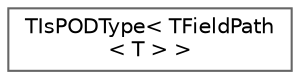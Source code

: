 digraph "Graphical Class Hierarchy"
{
 // INTERACTIVE_SVG=YES
 // LATEX_PDF_SIZE
  bgcolor="transparent";
  edge [fontname=Helvetica,fontsize=10,labelfontname=Helvetica,labelfontsize=10];
  node [fontname=Helvetica,fontsize=10,shape=box,height=0.2,width=0.4];
  rankdir="LR";
  Node0 [id="Node000000",label="TIsPODType\< TFieldPath\l\< T \> \>",height=0.2,width=0.4,color="grey40", fillcolor="white", style="filled",URL="$d6/ddc/structTIsPODType_3_01TFieldPath_3_01T_01_4_01_4.html",tooltip=" "];
}
